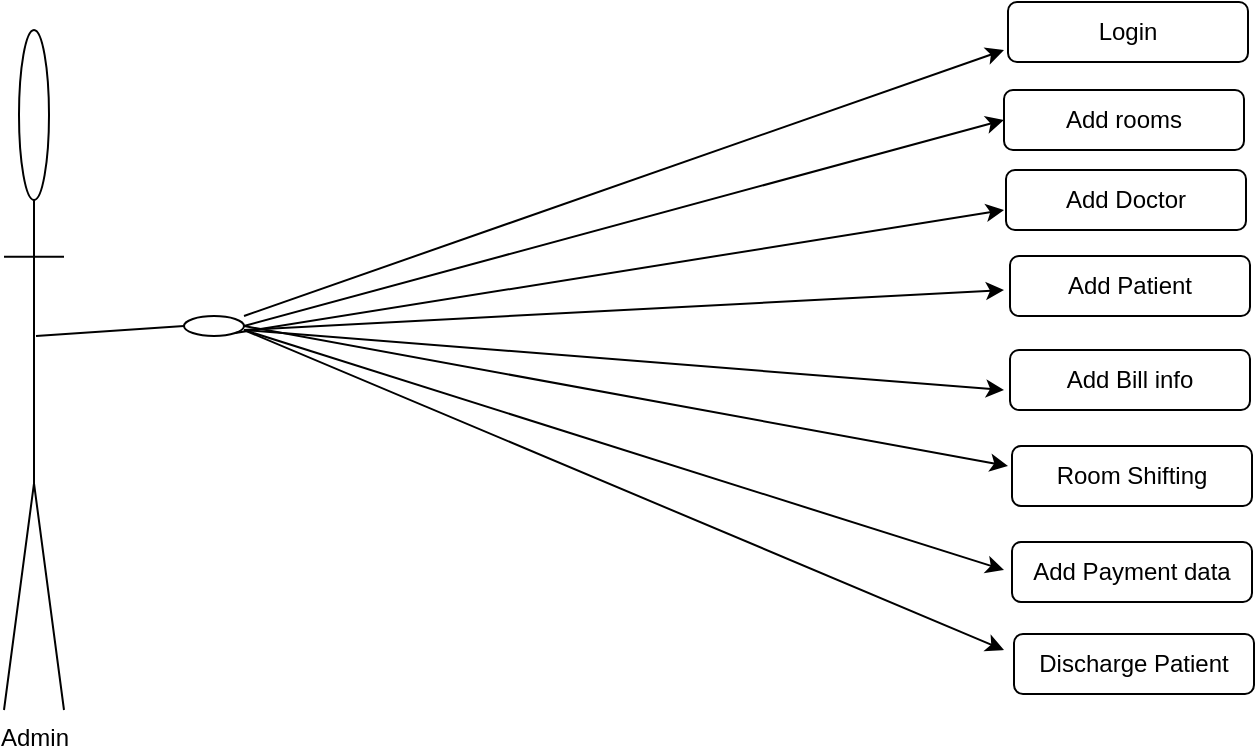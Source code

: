 <mxfile version="21.3.8" type="device" pages="2">
  <diagram id="HfOQkVXg1Y9bPzCqwJzX" name="USE CASE">
    <mxGraphModel dx="1077" dy="504" grid="1" gridSize="10" guides="1" tooltips="1" connect="1" arrows="1" fold="1" page="1" pageScale="1" pageWidth="850" pageHeight="1100" math="0" shadow="0">
      <root>
        <mxCell id="0" />
        <mxCell id="1" parent="0" />
        <mxCell id="v-YlihcB4YkNCIDI7fkn-1" value="Admin" style="shape=umlActor;verticalLabelPosition=bottom;verticalAlign=top;html=1;outlineConnect=0;" vertex="1" parent="1">
          <mxGeometry x="40" y="60" width="30" height="340" as="geometry" />
        </mxCell>
        <mxCell id="v-YlihcB4YkNCIDI7fkn-4" value="Add rooms" style="rounded=1;whiteSpace=wrap;html=1;" vertex="1" parent="1">
          <mxGeometry x="540" y="90" width="120" height="30" as="geometry" />
        </mxCell>
        <mxCell id="v-YlihcB4YkNCIDI7fkn-5" value="Add Doctor" style="rounded=1;whiteSpace=wrap;html=1;" vertex="1" parent="1">
          <mxGeometry x="541" y="130" width="120" height="30" as="geometry" />
        </mxCell>
        <mxCell id="v-YlihcB4YkNCIDI7fkn-6" value="Add Patient" style="rounded=1;whiteSpace=wrap;html=1;" vertex="1" parent="1">
          <mxGeometry x="543" y="173" width="120" height="30" as="geometry" />
        </mxCell>
        <mxCell id="v-YlihcB4YkNCIDI7fkn-7" value="Add Bill info" style="rounded=1;whiteSpace=wrap;html=1;" vertex="1" parent="1">
          <mxGeometry x="543" y="220" width="120" height="30" as="geometry" />
        </mxCell>
        <mxCell id="v-YlihcB4YkNCIDI7fkn-8" value="Room Shifting" style="rounded=1;whiteSpace=wrap;html=1;" vertex="1" parent="1">
          <mxGeometry x="544" y="268" width="120" height="30" as="geometry" />
        </mxCell>
        <mxCell id="v-YlihcB4YkNCIDI7fkn-9" value="Add Payment data" style="rounded=1;whiteSpace=wrap;html=1;" vertex="1" parent="1">
          <mxGeometry x="544" y="316" width="120" height="30" as="geometry" />
        </mxCell>
        <mxCell id="v-YlihcB4YkNCIDI7fkn-10" value="Discharge Patient" style="rounded=1;whiteSpace=wrap;html=1;" vertex="1" parent="1">
          <mxGeometry x="545" y="362" width="120" height="30" as="geometry" />
        </mxCell>
        <mxCell id="v-YlihcB4YkNCIDI7fkn-11" value="Login" style="rounded=1;whiteSpace=wrap;html=1;" vertex="1" parent="1">
          <mxGeometry x="542" y="46" width="120" height="30" as="geometry" />
        </mxCell>
        <mxCell id="v-YlihcB4YkNCIDI7fkn-17" value="" style="ellipse;whiteSpace=wrap;html=1;" vertex="1" parent="1">
          <mxGeometry x="130" y="203" width="30" height="10" as="geometry" />
        </mxCell>
        <mxCell id="v-YlihcB4YkNCIDI7fkn-18" value="" style="endArrow=classic;html=1;rounded=0;" edge="1" parent="1">
          <mxGeometry width="50" height="50" relative="1" as="geometry">
            <mxPoint x="160" y="203" as="sourcePoint" />
            <mxPoint x="540" y="70" as="targetPoint" />
          </mxGeometry>
        </mxCell>
        <mxCell id="v-YlihcB4YkNCIDI7fkn-19" value="" style="endArrow=classic;html=1;rounded=0;exitX=1;exitY=0.5;exitDx=0;exitDy=0;entryX=0;entryY=0.5;entryDx=0;entryDy=0;" edge="1" parent="1" source="v-YlihcB4YkNCIDI7fkn-17" target="v-YlihcB4YkNCIDI7fkn-4">
          <mxGeometry width="50" height="50" relative="1" as="geometry">
            <mxPoint x="170" y="213" as="sourcePoint" />
            <mxPoint x="550" y="80" as="targetPoint" />
          </mxGeometry>
        </mxCell>
        <mxCell id="v-YlihcB4YkNCIDI7fkn-20" value="" style="endArrow=classic;html=1;rounded=0;exitX=1;exitY=1;exitDx=0;exitDy=0;" edge="1" parent="1" source="v-YlihcB4YkNCIDI7fkn-17">
          <mxGeometry width="50" height="50" relative="1" as="geometry">
            <mxPoint x="170" y="218" as="sourcePoint" />
            <mxPoint x="540" y="150" as="targetPoint" />
          </mxGeometry>
        </mxCell>
        <mxCell id="v-YlihcB4YkNCIDI7fkn-21" value="" style="endArrow=classic;html=1;rounded=0;" edge="1" parent="1">
          <mxGeometry width="50" height="50" relative="1" as="geometry">
            <mxPoint x="160" y="210" as="sourcePoint" />
            <mxPoint x="540" y="190" as="targetPoint" />
          </mxGeometry>
        </mxCell>
        <mxCell id="v-YlihcB4YkNCIDI7fkn-22" value="" style="endArrow=classic;html=1;rounded=0;" edge="1" parent="1">
          <mxGeometry width="50" height="50" relative="1" as="geometry">
            <mxPoint x="160" y="210" as="sourcePoint" />
            <mxPoint x="540" y="240" as="targetPoint" />
          </mxGeometry>
        </mxCell>
        <mxCell id="v-YlihcB4YkNCIDI7fkn-23" value="" style="endArrow=classic;html=1;rounded=0;exitX=1;exitY=0.5;exitDx=0;exitDy=0;" edge="1" parent="1" source="v-YlihcB4YkNCIDI7fkn-17">
          <mxGeometry width="50" height="50" relative="1" as="geometry">
            <mxPoint x="162" y="298" as="sourcePoint" />
            <mxPoint x="542" y="278" as="targetPoint" />
          </mxGeometry>
        </mxCell>
        <mxCell id="v-YlihcB4YkNCIDI7fkn-24" value="" style="endArrow=classic;html=1;rounded=0;" edge="1" parent="1">
          <mxGeometry width="50" height="50" relative="1" as="geometry">
            <mxPoint x="160" y="210" as="sourcePoint" />
            <mxPoint x="540" y="330" as="targetPoint" />
          </mxGeometry>
        </mxCell>
        <mxCell id="v-YlihcB4YkNCIDI7fkn-25" value="" style="endArrow=classic;html=1;rounded=0;" edge="1" parent="1">
          <mxGeometry width="50" height="50" relative="1" as="geometry">
            <mxPoint x="160" y="210" as="sourcePoint" />
            <mxPoint x="540" y="370" as="targetPoint" />
          </mxGeometry>
        </mxCell>
        <mxCell id="v-YlihcB4YkNCIDI7fkn-26" value="" style="endArrow=none;html=1;rounded=0;entryX=0;entryY=0.5;entryDx=0;entryDy=0;" edge="1" parent="1" target="v-YlihcB4YkNCIDI7fkn-17">
          <mxGeometry width="50" height="50" relative="1" as="geometry">
            <mxPoint x="56" y="213" as="sourcePoint" />
            <mxPoint x="106" y="163" as="targetPoint" />
          </mxGeometry>
        </mxCell>
      </root>
    </mxGraphModel>
  </diagram>
  <diagram id="HDl-b68WClkwY3eXrpN7" name="ERD">
    <mxGraphModel dx="1292" dy="605" grid="1" gridSize="10" guides="1" tooltips="1" connect="1" arrows="1" fold="1" page="1" pageScale="1" pageWidth="850" pageHeight="1100" math="0" shadow="0">
      <root>
        <mxCell id="0" />
        <mxCell id="1" parent="0" />
        <mxCell id="e5MHfQZNUtqO4pAiw-0l-1" value="Patient fill history" style="swimlane;fontStyle=0;childLayout=stackLayout;horizontal=1;startSize=30;horizontalStack=0;resizeParent=1;resizeParentMax=0;resizeLast=0;collapsible=1;marginBottom=0;whiteSpace=wrap;html=1;" vertex="1" parent="1">
          <mxGeometry x="60" y="40" width="140" height="90" as="geometry" />
        </mxCell>
        <mxCell id="e5MHfQZNUtqO4pAiw-0l-2" value="Patient" style="text;strokeColor=none;fillColor=none;align=left;verticalAlign=middle;spacingLeft=4;spacingRight=4;overflow=hidden;points=[[0,0.5],[1,0.5]];portConstraint=eastwest;rotatable=0;whiteSpace=wrap;html=1;" vertex="1" parent="e5MHfQZNUtqO4pAiw-0l-1">
          <mxGeometry y="30" width="140" height="30" as="geometry" />
        </mxCell>
        <mxCell id="e5MHfQZNUtqO4pAiw-0l-3" value="History" style="text;strokeColor=none;fillColor=none;align=left;verticalAlign=middle;spacingLeft=4;spacingRight=4;overflow=hidden;points=[[0,0.5],[1,0.5]];portConstraint=eastwest;rotatable=0;whiteSpace=wrap;html=1;fontStyle=1" vertex="1" parent="e5MHfQZNUtqO4pAiw-0l-1">
          <mxGeometry y="60" width="140" height="30" as="geometry" />
        </mxCell>
        <mxCell id="e5MHfQZNUtqO4pAiw-0l-5" value="Medical History" style="swimlane;fontStyle=0;childLayout=stackLayout;horizontal=1;startSize=30;horizontalStack=0;resizeParent=1;resizeParentMax=0;resizeLast=0;collapsible=1;marginBottom=0;whiteSpace=wrap;html=1;" vertex="1" parent="1">
          <mxGeometry x="320" y="10" width="140" height="180" as="geometry" />
        </mxCell>
        <mxCell id="e5MHfQZNUtqO4pAiw-0l-6" value="Id" style="text;strokeColor=none;fillColor=none;align=left;verticalAlign=middle;spacingLeft=4;spacingRight=4;overflow=hidden;points=[[0,0.5],[1,0.5]];portConstraint=eastwest;rotatable=0;whiteSpace=wrap;html=1;fontStyle=1" vertex="1" parent="e5MHfQZNUtqO4pAiw-0l-5">
          <mxGeometry y="30" width="140" height="30" as="geometry" />
        </mxCell>
        <mxCell id="e5MHfQZNUtqO4pAiw-0l-7" value="date/Time" style="text;strokeColor=none;fillColor=none;align=left;verticalAlign=middle;spacingLeft=4;spacingRight=4;overflow=hidden;points=[[0,0.5],[1,0.5]];portConstraint=eastwest;rotatable=0;whiteSpace=wrap;html=1;" vertex="1" parent="e5MHfQZNUtqO4pAiw-0l-5">
          <mxGeometry y="60" width="140" height="30" as="geometry" />
        </mxCell>
        <mxCell id="e5MHfQZNUtqO4pAiw-0l-8" value="Condition&lt;br&gt;" style="text;strokeColor=none;fillColor=none;align=left;verticalAlign=middle;spacingLeft=4;spacingRight=4;overflow=hidden;points=[[0,0.5],[1,0.5]];portConstraint=eastwest;rotatable=0;whiteSpace=wrap;html=1;" vertex="1" parent="e5MHfQZNUtqO4pAiw-0l-5">
          <mxGeometry y="90" width="140" height="30" as="geometry" />
        </mxCell>
        <mxCell id="e5MHfQZNUtqO4pAiw-0l-10" value="Surgieries" style="text;strokeColor=none;fillColor=none;align=left;verticalAlign=middle;spacingLeft=4;spacingRight=4;overflow=hidden;points=[[0,0.5],[1,0.5]];portConstraint=eastwest;rotatable=0;whiteSpace=wrap;html=1;" vertex="1" parent="e5MHfQZNUtqO4pAiw-0l-5">
          <mxGeometry y="120" width="140" height="30" as="geometry" />
        </mxCell>
        <mxCell id="e5MHfQZNUtqO4pAiw-0l-11" value="Medication" style="text;strokeColor=none;fillColor=none;align=left;verticalAlign=middle;spacingLeft=4;spacingRight=4;overflow=hidden;points=[[0,0.5],[1,0.5]];portConstraint=eastwest;rotatable=0;whiteSpace=wrap;html=1;" vertex="1" parent="e5MHfQZNUtqO4pAiw-0l-5">
          <mxGeometry y="150" width="140" height="30" as="geometry" />
        </mxCell>
        <mxCell id="e5MHfQZNUtqO4pAiw-0l-12" value="DoctorViewHistory" style="swimlane;fontStyle=0;childLayout=stackLayout;horizontal=1;startSize=30;horizontalStack=0;resizeParent=1;resizeParentMax=0;resizeLast=0;collapsible=1;marginBottom=0;whiteSpace=wrap;html=1;" vertex="1" parent="1">
          <mxGeometry x="600" y="40" width="140" height="90" as="geometry" />
        </mxCell>
        <mxCell id="e5MHfQZNUtqO4pAiw-0l-13" value="History" style="text;strokeColor=none;fillColor=none;align=left;verticalAlign=middle;spacingLeft=4;spacingRight=4;overflow=hidden;points=[[0,0.5],[1,0.5]];portConstraint=eastwest;rotatable=0;whiteSpace=wrap;html=1;fontStyle=1" vertex="1" parent="e5MHfQZNUtqO4pAiw-0l-12">
          <mxGeometry y="30" width="140" height="30" as="geometry" />
        </mxCell>
        <mxCell id="e5MHfQZNUtqO4pAiw-0l-14" value="Doctor" style="text;strokeColor=none;fillColor=none;align=left;verticalAlign=middle;spacingLeft=4;spacingRight=4;overflow=hidden;points=[[0,0.5],[1,0.5]];portConstraint=eastwest;rotatable=0;whiteSpace=wrap;html=1;fontStyle=1" vertex="1" parent="e5MHfQZNUtqO4pAiw-0l-12">
          <mxGeometry y="60" width="140" height="30" as="geometry" />
        </mxCell>
        <mxCell id="e5MHfQZNUtqO4pAiw-0l-17" value="Patient" style="swimlane;fontStyle=0;childLayout=stackLayout;horizontal=1;startSize=30;horizontalStack=0;resizeParent=1;resizeParentMax=0;resizeLast=0;collapsible=1;marginBottom=0;whiteSpace=wrap;html=1;" vertex="1" parent="1">
          <mxGeometry x="50" y="310" width="140" height="300" as="geometry" />
        </mxCell>
        <mxCell id="e5MHfQZNUtqO4pAiw-0l-67" value="Email" style="text;strokeColor=none;fillColor=none;align=left;verticalAlign=middle;spacingLeft=4;spacingRight=4;overflow=hidden;points=[[0,0.5],[1,0.5]];portConstraint=eastwest;rotatable=0;whiteSpace=wrap;html=1;fontStyle=1" vertex="1" parent="e5MHfQZNUtqO4pAiw-0l-17">
          <mxGeometry y="30" width="140" height="30" as="geometry" />
        </mxCell>
        <mxCell id="e5MHfQZNUtqO4pAiw-0l-65" value="" style="endArrow=classic;html=1;rounded=0;" edge="1" parent="e5MHfQZNUtqO4pAiw-0l-17">
          <mxGeometry width="50" height="50" relative="1" as="geometry">
            <mxPoint x="-30" y="50" as="sourcePoint" />
            <mxPoint y="50" as="targetPoint" />
            <Array as="points">
              <mxPoint y="50" />
              <mxPoint x="-10" y="50" />
            </Array>
          </mxGeometry>
        </mxCell>
        <mxCell id="e5MHfQZNUtqO4pAiw-0l-68" value="Email" style="text;strokeColor=none;fillColor=none;align=left;verticalAlign=middle;spacingLeft=4;spacingRight=4;overflow=hidden;points=[[0,0.5],[1,0.5]];portConstraint=eastwest;rotatable=0;whiteSpace=wrap;html=1;fontStyle=1" vertex="1" parent="e5MHfQZNUtqO4pAiw-0l-17">
          <mxGeometry y="60" width="140" height="30" as="geometry" />
        </mxCell>
        <mxCell id="e5MHfQZNUtqO4pAiw-0l-66" value="Email" style="text;strokeColor=none;fillColor=none;align=left;verticalAlign=middle;spacingLeft=4;spacingRight=4;overflow=hidden;points=[[0,0.5],[1,0.5]];portConstraint=eastwest;rotatable=0;whiteSpace=wrap;html=1;fontStyle=1" vertex="1" parent="e5MHfQZNUtqO4pAiw-0l-17">
          <mxGeometry y="90" width="140" height="30" as="geometry" />
        </mxCell>
        <mxCell id="e5MHfQZNUtqO4pAiw-0l-18" value="Email" style="text;strokeColor=none;fillColor=none;align=left;verticalAlign=middle;spacingLeft=4;spacingRight=4;overflow=hidden;points=[[0,0.5],[1,0.5]];portConstraint=eastwest;rotatable=0;whiteSpace=wrap;html=1;fontStyle=1" vertex="1" parent="e5MHfQZNUtqO4pAiw-0l-17">
          <mxGeometry y="120" width="140" height="30" as="geometry" />
        </mxCell>
        <mxCell id="e5MHfQZNUtqO4pAiw-0l-19" value="Password" style="text;strokeColor=none;fillColor=none;align=left;verticalAlign=middle;spacingLeft=4;spacingRight=4;overflow=hidden;points=[[0,0.5],[1,0.5]];portConstraint=eastwest;rotatable=0;whiteSpace=wrap;html=1;" vertex="1" parent="e5MHfQZNUtqO4pAiw-0l-17">
          <mxGeometry y="150" width="140" height="30" as="geometry" />
        </mxCell>
        <mxCell id="e5MHfQZNUtqO4pAiw-0l-20" value="Name" style="text;strokeColor=none;fillColor=none;align=left;verticalAlign=middle;spacingLeft=4;spacingRight=4;overflow=hidden;points=[[0,0.5],[1,0.5]];portConstraint=eastwest;rotatable=0;whiteSpace=wrap;html=1;" vertex="1" parent="e5MHfQZNUtqO4pAiw-0l-17">
          <mxGeometry y="180" width="140" height="30" as="geometry" />
        </mxCell>
        <mxCell id="e5MHfQZNUtqO4pAiw-0l-64" value="Adress" style="text;strokeColor=none;fillColor=none;align=left;verticalAlign=middle;spacingLeft=4;spacingRight=4;overflow=hidden;points=[[0,0.5],[1,0.5]];portConstraint=eastwest;rotatable=0;whiteSpace=wrap;html=1;" vertex="1" parent="e5MHfQZNUtqO4pAiw-0l-17">
          <mxGeometry y="210" width="140" height="30" as="geometry" />
        </mxCell>
        <mxCell id="e5MHfQZNUtqO4pAiw-0l-21" value="Adress" style="text;strokeColor=none;fillColor=none;align=left;verticalAlign=middle;spacingLeft=4;spacingRight=4;overflow=hidden;points=[[0,0.5],[1,0.5]];portConstraint=eastwest;rotatable=0;whiteSpace=wrap;html=1;" vertex="1" parent="e5MHfQZNUtqO4pAiw-0l-17">
          <mxGeometry y="240" width="140" height="30" as="geometry" />
        </mxCell>
        <mxCell id="e5MHfQZNUtqO4pAiw-0l-22" value="Gender" style="text;strokeColor=none;fillColor=none;align=left;verticalAlign=middle;spacingLeft=4;spacingRight=4;overflow=hidden;points=[[0,0.5],[1,0.5]];portConstraint=eastwest;rotatable=0;whiteSpace=wrap;html=1;" vertex="1" parent="e5MHfQZNUtqO4pAiw-0l-17">
          <mxGeometry y="270" width="140" height="30" as="geometry" />
        </mxCell>
        <mxCell id="e5MHfQZNUtqO4pAiw-0l-23" value="Doctor" style="swimlane;fontStyle=0;childLayout=stackLayout;horizontal=1;startSize=30;horizontalStack=0;resizeParent=1;resizeParentMax=0;resizeLast=0;collapsible=1;marginBottom=0;whiteSpace=wrap;html=1;" vertex="1" parent="1">
          <mxGeometry x="640" y="330" width="140" height="150" as="geometry" />
        </mxCell>
        <mxCell id="e5MHfQZNUtqO4pAiw-0l-24" value="Email" style="text;strokeColor=none;fillColor=none;align=left;verticalAlign=middle;spacingLeft=4;spacingRight=4;overflow=hidden;points=[[0,0.5],[1,0.5]];portConstraint=eastwest;rotatable=0;whiteSpace=wrap;html=1;fontStyle=1" vertex="1" parent="e5MHfQZNUtqO4pAiw-0l-23">
          <mxGeometry y="30" width="140" height="30" as="geometry" />
        </mxCell>
        <mxCell id="e5MHfQZNUtqO4pAiw-0l-25" value="Gender" style="text;strokeColor=none;fillColor=none;align=left;verticalAlign=middle;spacingLeft=4;spacingRight=4;overflow=hidden;points=[[0,0.5],[1,0.5]];portConstraint=eastwest;rotatable=0;whiteSpace=wrap;html=1;" vertex="1" parent="e5MHfQZNUtqO4pAiw-0l-23">
          <mxGeometry y="60" width="140" height="30" as="geometry" />
        </mxCell>
        <mxCell id="e5MHfQZNUtqO4pAiw-0l-26" value="Password" style="text;strokeColor=none;fillColor=none;align=left;verticalAlign=middle;spacingLeft=4;spacingRight=4;overflow=hidden;points=[[0,0.5],[1,0.5]];portConstraint=eastwest;rotatable=0;whiteSpace=wrap;html=1;" vertex="1" parent="e5MHfQZNUtqO4pAiw-0l-23">
          <mxGeometry y="90" width="140" height="30" as="geometry" />
        </mxCell>
        <mxCell id="e5MHfQZNUtqO4pAiw-0l-27" value="Name" style="text;strokeColor=none;fillColor=none;align=left;verticalAlign=middle;spacingLeft=4;spacingRight=4;overflow=hidden;points=[[0,0.5],[1,0.5]];portConstraint=eastwest;rotatable=0;whiteSpace=wrap;html=1;" vertex="1" parent="e5MHfQZNUtqO4pAiw-0l-23">
          <mxGeometry y="120" width="140" height="30" as="geometry" />
        </mxCell>
        <mxCell id="e5MHfQZNUtqO4pAiw-0l-28" value="Diagose" style="swimlane;fontStyle=0;childLayout=stackLayout;horizontal=1;startSize=30;horizontalStack=0;resizeParent=1;resizeParentMax=0;resizeLast=0;collapsible=1;marginBottom=0;whiteSpace=wrap;html=1;" vertex="1" parent="1">
          <mxGeometry x="360" y="490" width="140" height="150" as="geometry" />
        </mxCell>
        <mxCell id="e5MHfQZNUtqO4pAiw-0l-29" value="Appointment" style="text;strokeColor=none;fillColor=none;align=left;verticalAlign=middle;spacingLeft=4;spacingRight=4;overflow=hidden;points=[[0,0.5],[1,0.5]];portConstraint=eastwest;rotatable=0;whiteSpace=wrap;html=1;fontStyle=1" vertex="1" parent="e5MHfQZNUtqO4pAiw-0l-28">
          <mxGeometry y="30" width="140" height="30" as="geometry" />
        </mxCell>
        <mxCell id="e5MHfQZNUtqO4pAiw-0l-30" value="Doctor" style="text;strokeColor=none;fillColor=none;align=left;verticalAlign=middle;spacingLeft=4;spacingRight=4;overflow=hidden;points=[[0,0.5],[1,0.5]];portConstraint=eastwest;rotatable=0;whiteSpace=wrap;html=1;fontStyle=1" vertex="1" parent="e5MHfQZNUtqO4pAiw-0l-28">
          <mxGeometry y="60" width="140" height="30" as="geometry" />
        </mxCell>
        <mxCell id="e5MHfQZNUtqO4pAiw-0l-31" value="Digonosis" style="text;strokeColor=none;fillColor=none;align=left;verticalAlign=middle;spacingLeft=4;spacingRight=4;overflow=hidden;points=[[0,0.5],[1,0.5]];portConstraint=eastwest;rotatable=0;whiteSpace=wrap;html=1;" vertex="1" parent="e5MHfQZNUtqO4pAiw-0l-28">
          <mxGeometry y="90" width="140" height="30" as="geometry" />
        </mxCell>
        <mxCell id="e5MHfQZNUtqO4pAiw-0l-32" value="Prescription" style="text;strokeColor=none;fillColor=none;align=left;verticalAlign=middle;spacingLeft=4;spacingRight=4;overflow=hidden;points=[[0,0.5],[1,0.5]];portConstraint=eastwest;rotatable=0;whiteSpace=wrap;html=1;" vertex="1" parent="e5MHfQZNUtqO4pAiw-0l-28">
          <mxGeometry y="120" width="140" height="30" as="geometry" />
        </mxCell>
        <mxCell id="e5MHfQZNUtqO4pAiw-0l-33" value="PatientsAttendAppointment" style="swimlane;fontStyle=0;childLayout=stackLayout;horizontal=1;startSize=30;horizontalStack=0;resizeParent=1;resizeParentMax=0;resizeLast=0;collapsible=1;marginBottom=0;whiteSpace=wrap;html=1;" vertex="1" parent="1">
          <mxGeometry x="50" y="820" width="140" height="150" as="geometry">
            <mxRectangle x="50" y="820" width="120" height="30" as="alternateBounds" />
          </mxGeometry>
        </mxCell>
        <mxCell id="e5MHfQZNUtqO4pAiw-0l-34" value="Patient" style="text;strokeColor=none;fillColor=none;align=left;verticalAlign=middle;spacingLeft=4;spacingRight=4;overflow=hidden;points=[[0,0.5],[1,0.5]];portConstraint=eastwest;rotatable=0;whiteSpace=wrap;html=1;fontStyle=1" vertex="1" parent="e5MHfQZNUtqO4pAiw-0l-33">
          <mxGeometry y="30" width="140" height="30" as="geometry" />
        </mxCell>
        <mxCell id="e5MHfQZNUtqO4pAiw-0l-35" value="Appointment" style="text;strokeColor=none;fillColor=none;align=left;verticalAlign=middle;spacingLeft=4;spacingRight=4;overflow=hidden;points=[[0,0.5],[1,0.5]];portConstraint=eastwest;rotatable=0;whiteSpace=wrap;html=1;fontStyle=1" vertex="1" parent="e5MHfQZNUtqO4pAiw-0l-33">
          <mxGeometry y="60" width="140" height="30" as="geometry" />
        </mxCell>
        <mxCell id="e5MHfQZNUtqO4pAiw-0l-36" value="Concerns" style="text;strokeColor=none;fillColor=none;align=left;verticalAlign=middle;spacingLeft=4;spacingRight=4;overflow=hidden;points=[[0,0.5],[1,0.5]];portConstraint=eastwest;rotatable=0;whiteSpace=wrap;html=1;" vertex="1" parent="e5MHfQZNUtqO4pAiw-0l-33">
          <mxGeometry y="90" width="140" height="30" as="geometry" />
        </mxCell>
        <mxCell id="e5MHfQZNUtqO4pAiw-0l-37" value="Symptoms" style="text;strokeColor=none;fillColor=none;align=left;verticalAlign=middle;spacingLeft=4;spacingRight=4;overflow=hidden;points=[[0,0.5],[1,0.5]];portConstraint=eastwest;rotatable=0;whiteSpace=wrap;html=1;" vertex="1" parent="e5MHfQZNUtqO4pAiw-0l-33">
          <mxGeometry y="120" width="140" height="30" as="geometry" />
        </mxCell>
        <mxCell id="e5MHfQZNUtqO4pAiw-0l-38" value="Appointments" style="swimlane;fontStyle=0;childLayout=stackLayout;horizontal=1;startSize=30;horizontalStack=0;resizeParent=1;resizeParentMax=0;resizeLast=0;collapsible=1;marginBottom=0;whiteSpace=wrap;html=1;" vertex="1" parent="1">
          <mxGeometry x="280" y="840" width="140" height="180" as="geometry" />
        </mxCell>
        <mxCell id="e5MHfQZNUtqO4pAiw-0l-39" value="Id" style="text;strokeColor=none;fillColor=none;align=left;verticalAlign=middle;spacingLeft=4;spacingRight=4;overflow=hidden;points=[[0,0.5],[1,0.5]];portConstraint=eastwest;rotatable=0;whiteSpace=wrap;html=1;fontStyle=1" vertex="1" parent="e5MHfQZNUtqO4pAiw-0l-38">
          <mxGeometry y="30" width="140" height="30" as="geometry" />
        </mxCell>
        <mxCell id="e5MHfQZNUtqO4pAiw-0l-40" value="Date" style="text;strokeColor=none;fillColor=none;align=left;verticalAlign=middle;spacingLeft=4;spacingRight=4;overflow=hidden;points=[[0,0.5],[1,0.5]];portConstraint=eastwest;rotatable=0;whiteSpace=wrap;html=1;" vertex="1" parent="e5MHfQZNUtqO4pAiw-0l-38">
          <mxGeometry y="60" width="140" height="30" as="geometry" />
        </mxCell>
        <mxCell id="e5MHfQZNUtqO4pAiw-0l-41" value="Start Time" style="text;strokeColor=none;fillColor=none;align=left;verticalAlign=middle;spacingLeft=4;spacingRight=4;overflow=hidden;points=[[0,0.5],[1,0.5]];portConstraint=eastwest;rotatable=0;whiteSpace=wrap;html=1;" vertex="1" parent="e5MHfQZNUtqO4pAiw-0l-38">
          <mxGeometry y="90" width="140" height="30" as="geometry" />
        </mxCell>
        <mxCell id="e5MHfQZNUtqO4pAiw-0l-42" value="End Time" style="text;strokeColor=none;fillColor=none;align=left;verticalAlign=middle;spacingLeft=4;spacingRight=4;overflow=hidden;points=[[0,0.5],[1,0.5]];portConstraint=eastwest;rotatable=0;whiteSpace=wrap;html=1;" vertex="1" parent="e5MHfQZNUtqO4pAiw-0l-38">
          <mxGeometry y="120" width="140" height="30" as="geometry" />
        </mxCell>
        <mxCell id="e5MHfQZNUtqO4pAiw-0l-43" value="Status" style="text;strokeColor=none;fillColor=none;align=left;verticalAlign=middle;spacingLeft=4;spacingRight=4;overflow=hidden;points=[[0,0.5],[1,0.5]];portConstraint=eastwest;rotatable=0;whiteSpace=wrap;html=1;" vertex="1" parent="e5MHfQZNUtqO4pAiw-0l-38">
          <mxGeometry y="150" width="140" height="30" as="geometry" />
        </mxCell>
        <mxCell id="e5MHfQZNUtqO4pAiw-0l-44" value="Schedules" style="swimlane;fontStyle=0;childLayout=stackLayout;horizontal=1;startSize=30;horizontalStack=0;resizeParent=1;resizeParentMax=0;resizeLast=0;collapsible=1;marginBottom=0;whiteSpace=wrap;html=1;" vertex="1" parent="1">
          <mxGeometry x="440" y="1010" width="130" height="180" as="geometry" />
        </mxCell>
        <mxCell id="e5MHfQZNUtqO4pAiw-0l-45" value="Id" style="text;strokeColor=none;fillColor=none;align=left;verticalAlign=middle;spacingLeft=4;spacingRight=4;overflow=hidden;points=[[0,0.5],[1,0.5]];portConstraint=eastwest;rotatable=0;whiteSpace=wrap;html=1;fontStyle=1" vertex="1" parent="e5MHfQZNUtqO4pAiw-0l-44">
          <mxGeometry y="30" width="130" height="30" as="geometry" />
        </mxCell>
        <mxCell id="e5MHfQZNUtqO4pAiw-0l-46" value="Start Time" style="text;strokeColor=none;fillColor=none;align=left;verticalAlign=middle;spacingLeft=4;spacingRight=4;overflow=hidden;points=[[0,0.5],[1,0.5]];portConstraint=eastwest;rotatable=0;whiteSpace=wrap;html=1;fontStyle=1" vertex="1" parent="e5MHfQZNUtqO4pAiw-0l-44">
          <mxGeometry y="60" width="130" height="30" as="geometry" />
        </mxCell>
        <mxCell id="e5MHfQZNUtqO4pAiw-0l-47" value="End Time" style="text;strokeColor=none;fillColor=none;align=left;verticalAlign=middle;spacingLeft=4;spacingRight=4;overflow=hidden;points=[[0,0.5],[1,0.5]];portConstraint=eastwest;rotatable=0;whiteSpace=wrap;html=1;fontStyle=1" vertex="1" parent="e5MHfQZNUtqO4pAiw-0l-44">
          <mxGeometry y="90" width="130" height="30" as="geometry" />
        </mxCell>
        <mxCell id="e5MHfQZNUtqO4pAiw-0l-48" value="Break Time" style="text;strokeColor=none;fillColor=none;align=left;verticalAlign=middle;spacingLeft=4;spacingRight=4;overflow=hidden;points=[[0,0.5],[1,0.5]];portConstraint=eastwest;rotatable=0;whiteSpace=wrap;html=1;fontStyle=1" vertex="1" parent="e5MHfQZNUtqO4pAiw-0l-44">
          <mxGeometry y="120" width="130" height="30" as="geometry" />
        </mxCell>
        <mxCell id="e5MHfQZNUtqO4pAiw-0l-49" value="Day" style="text;strokeColor=none;fillColor=none;align=left;verticalAlign=middle;spacingLeft=4;spacingRight=4;overflow=hidden;points=[[0,0.5],[1,0.5]];portConstraint=eastwest;rotatable=0;whiteSpace=wrap;html=1;fontStyle=1" vertex="1" parent="e5MHfQZNUtqO4pAiw-0l-44">
          <mxGeometry y="150" width="130" height="30" as="geometry" />
        </mxCell>
        <mxCell id="e5MHfQZNUtqO4pAiw-0l-50" value="Doctor Schedules" style="swimlane;fontStyle=0;childLayout=stackLayout;horizontal=1;startSize=30;horizontalStack=0;resizeParent=1;resizeParentMax=0;resizeLast=0;collapsible=1;marginBottom=0;whiteSpace=wrap;html=1;" vertex="1" parent="1">
          <mxGeometry x="630" y="1000" width="140" height="90" as="geometry" />
        </mxCell>
        <mxCell id="e5MHfQZNUtqO4pAiw-0l-51" value="Schedules" style="text;strokeColor=none;fillColor=none;align=left;verticalAlign=middle;spacingLeft=4;spacingRight=4;overflow=hidden;points=[[0,0.5],[1,0.5]];portConstraint=eastwest;rotatable=0;whiteSpace=wrap;html=1;fontStyle=1" vertex="1" parent="e5MHfQZNUtqO4pAiw-0l-50">
          <mxGeometry y="30" width="140" height="30" as="geometry" />
        </mxCell>
        <mxCell id="e5MHfQZNUtqO4pAiw-0l-52" value="Doctor" style="text;strokeColor=none;fillColor=none;align=left;verticalAlign=middle;spacingLeft=4;spacingRight=4;overflow=hidden;points=[[0,0.5],[1,0.5]];portConstraint=eastwest;rotatable=0;whiteSpace=wrap;html=1;fontStyle=1" vertex="1" parent="e5MHfQZNUtqO4pAiw-0l-50">
          <mxGeometry y="60" width="140" height="30" as="geometry" />
        </mxCell>
        <mxCell id="e5MHfQZNUtqO4pAiw-0l-58" value="" style="endArrow=classic;html=1;rounded=0;entryX=0;entryY=0.5;entryDx=0;entryDy=0;" edge="1" parent="1" target="e5MHfQZNUtqO4pAiw-0l-6">
          <mxGeometry width="50" height="50" relative="1" as="geometry">
            <mxPoint x="200" y="120" as="sourcePoint" />
            <mxPoint x="250" y="70" as="targetPoint" />
          </mxGeometry>
        </mxCell>
        <mxCell id="e5MHfQZNUtqO4pAiw-0l-59" value="" style="endArrow=classic;html=1;rounded=0;entryX=1;entryY=0.5;entryDx=0;entryDy=0;exitX=0;exitY=0.267;exitDx=0;exitDy=0;exitPerimeter=0;" edge="1" parent="1" source="e5MHfQZNUtqO4pAiw-0l-13" target="e5MHfQZNUtqO4pAiw-0l-6">
          <mxGeometry width="50" height="50" relative="1" as="geometry">
            <mxPoint x="580" y="70" as="sourcePoint" />
            <mxPoint x="480" y="50" as="targetPoint" />
            <Array as="points" />
          </mxGeometry>
        </mxCell>
        <mxCell id="e5MHfQZNUtqO4pAiw-0l-61" value="" style="endArrow=none;html=1;rounded=0;" edge="1" parent="1">
          <mxGeometry width="50" height="50" relative="1" as="geometry">
            <mxPoint x="20" y="360" as="sourcePoint" />
            <mxPoint x="20" y="80" as="targetPoint" />
          </mxGeometry>
        </mxCell>
        <mxCell id="e5MHfQZNUtqO4pAiw-0l-62" value="" style="endArrow=none;html=1;rounded=0;entryX=0.002;entryY=0.339;entryDx=0;entryDy=0;entryPerimeter=0;" edge="1" parent="1" target="e5MHfQZNUtqO4pAiw-0l-2">
          <mxGeometry width="50" height="50" relative="1" as="geometry">
            <mxPoint x="20" y="80" as="sourcePoint" />
            <mxPoint x="50" y="80" as="targetPoint" />
          </mxGeometry>
        </mxCell>
        <mxCell id="e5MHfQZNUtqO4pAiw-0l-69" value="" style="endArrow=none;html=1;rounded=0;" edge="1" parent="1">
          <mxGeometry width="50" height="50" relative="1" as="geometry">
            <mxPoint x="20" y="870" as="sourcePoint" />
            <mxPoint x="20" y="360" as="targetPoint" />
            <Array as="points" />
          </mxGeometry>
        </mxCell>
        <mxCell id="e5MHfQZNUtqO4pAiw-0l-70" value="" style="endArrow=none;html=1;rounded=0;" edge="1" parent="1">
          <mxGeometry width="50" height="50" relative="1" as="geometry">
            <mxPoint x="20" y="870" as="sourcePoint" />
            <mxPoint x="40" y="870" as="targetPoint" />
          </mxGeometry>
        </mxCell>
        <mxCell id="e5MHfQZNUtqO4pAiw-0l-71" value="" style="endArrow=classic;html=1;rounded=0;entryX=0;entryY=0.5;entryDx=0;entryDy=0;" edge="1" parent="1" target="e5MHfQZNUtqO4pAiw-0l-24">
          <mxGeometry width="50" height="50" relative="1" as="geometry">
            <mxPoint x="500" y="560" as="sourcePoint" />
            <mxPoint x="550" y="510" as="targetPoint" />
            <Array as="points">
              <mxPoint x="580" y="560" />
              <mxPoint x="580" y="370" />
            </Array>
          </mxGeometry>
        </mxCell>
        <mxCell id="e5MHfQZNUtqO4pAiw-0l-72" value="" style="endArrow=none;html=1;rounded=0;entryX=0;entryY=0.5;entryDx=0;entryDy=0;" edge="1" parent="1" target="e5MHfQZNUtqO4pAiw-0l-14">
          <mxGeometry width="50" height="50" relative="1" as="geometry">
            <mxPoint x="600" y="360" as="sourcePoint" />
            <mxPoint x="570" y="110" as="targetPoint" />
            <Array as="points">
              <mxPoint x="600" y="370" />
              <mxPoint x="600" y="360" />
              <mxPoint x="570" y="120" />
            </Array>
          </mxGeometry>
        </mxCell>
        <mxCell id="e5MHfQZNUtqO4pAiw-0l-73" value="" style="endArrow=classic;html=1;rounded=0;entryX=0;entryY=0.5;entryDx=0;entryDy=0;" edge="1" parent="1" target="e5MHfQZNUtqO4pAiw-0l-39">
          <mxGeometry width="50" height="50" relative="1" as="geometry">
            <mxPoint x="190" y="900" as="sourcePoint" />
            <mxPoint x="240" y="850" as="targetPoint" />
            <Array as="points">
              <mxPoint x="250" y="880" />
            </Array>
          </mxGeometry>
        </mxCell>
        <mxCell id="e5MHfQZNUtqO4pAiw-0l-74" value="" style="endArrow=none;html=1;rounded=0;exitX=1;exitY=0;exitDx=0;exitDy=0;exitPerimeter=0;" edge="1" parent="1" source="e5MHfQZNUtqO4pAiw-0l-40">
          <mxGeometry width="50" height="50" relative="1" as="geometry">
            <mxPoint x="480" y="790" as="sourcePoint" />
            <mxPoint x="300" y="530" as="targetPoint" />
            <Array as="points">
              <mxPoint x="490" y="880" />
              <mxPoint x="470" y="830" />
              <mxPoint x="360" y="660" />
            </Array>
          </mxGeometry>
        </mxCell>
        <mxCell id="e5MHfQZNUtqO4pAiw-0l-75" value="" style="endArrow=none;html=1;rounded=0;entryX=0;entryY=0.5;entryDx=0;entryDy=0;" edge="1" parent="1" target="e5MHfQZNUtqO4pAiw-0l-29">
          <mxGeometry width="50" height="50" relative="1" as="geometry">
            <mxPoint x="300" y="530" as="sourcePoint" />
            <mxPoint x="330" y="500" as="targetPoint" />
          </mxGeometry>
        </mxCell>
        <mxCell id="e5MHfQZNUtqO4pAiw-0l-76" value="" style="endArrow=classic;html=1;rounded=0;exitX=0;exitY=0.5;exitDx=0;exitDy=0;entryX=1;entryY=0.5;entryDx=0;entryDy=0;" edge="1" parent="1" source="e5MHfQZNUtqO4pAiw-0l-51" target="e5MHfQZNUtqO4pAiw-0l-45">
          <mxGeometry width="50" height="50" relative="1" as="geometry">
            <mxPoint x="690" y="1030" as="sourcePoint" />
            <mxPoint x="590" y="1020" as="targetPoint" />
          </mxGeometry>
        </mxCell>
        <mxCell id="e5MHfQZNUtqO4pAiw-0l-79" value="" style="endArrow=classic;html=1;rounded=0;entryX=1;entryY=0.5;entryDx=0;entryDy=0;" edge="1" parent="1" target="e5MHfQZNUtqO4pAiw-0l-24">
          <mxGeometry width="50" height="50" relative="1" as="geometry">
            <mxPoint x="810" y="1080" as="sourcePoint" />
            <mxPoint x="820" y="370" as="targetPoint" />
            <Array as="points">
              <mxPoint x="820" y="375" />
            </Array>
          </mxGeometry>
        </mxCell>
        <mxCell id="e5MHfQZNUtqO4pAiw-0l-80" value="" style="endArrow=none;html=1;rounded=0;" edge="1" parent="1">
          <mxGeometry width="50" height="50" relative="1" as="geometry">
            <mxPoint x="770" y="1080" as="sourcePoint" />
            <mxPoint x="810" y="1080" as="targetPoint" />
          </mxGeometry>
        </mxCell>
      </root>
    </mxGraphModel>
  </diagram>
</mxfile>
